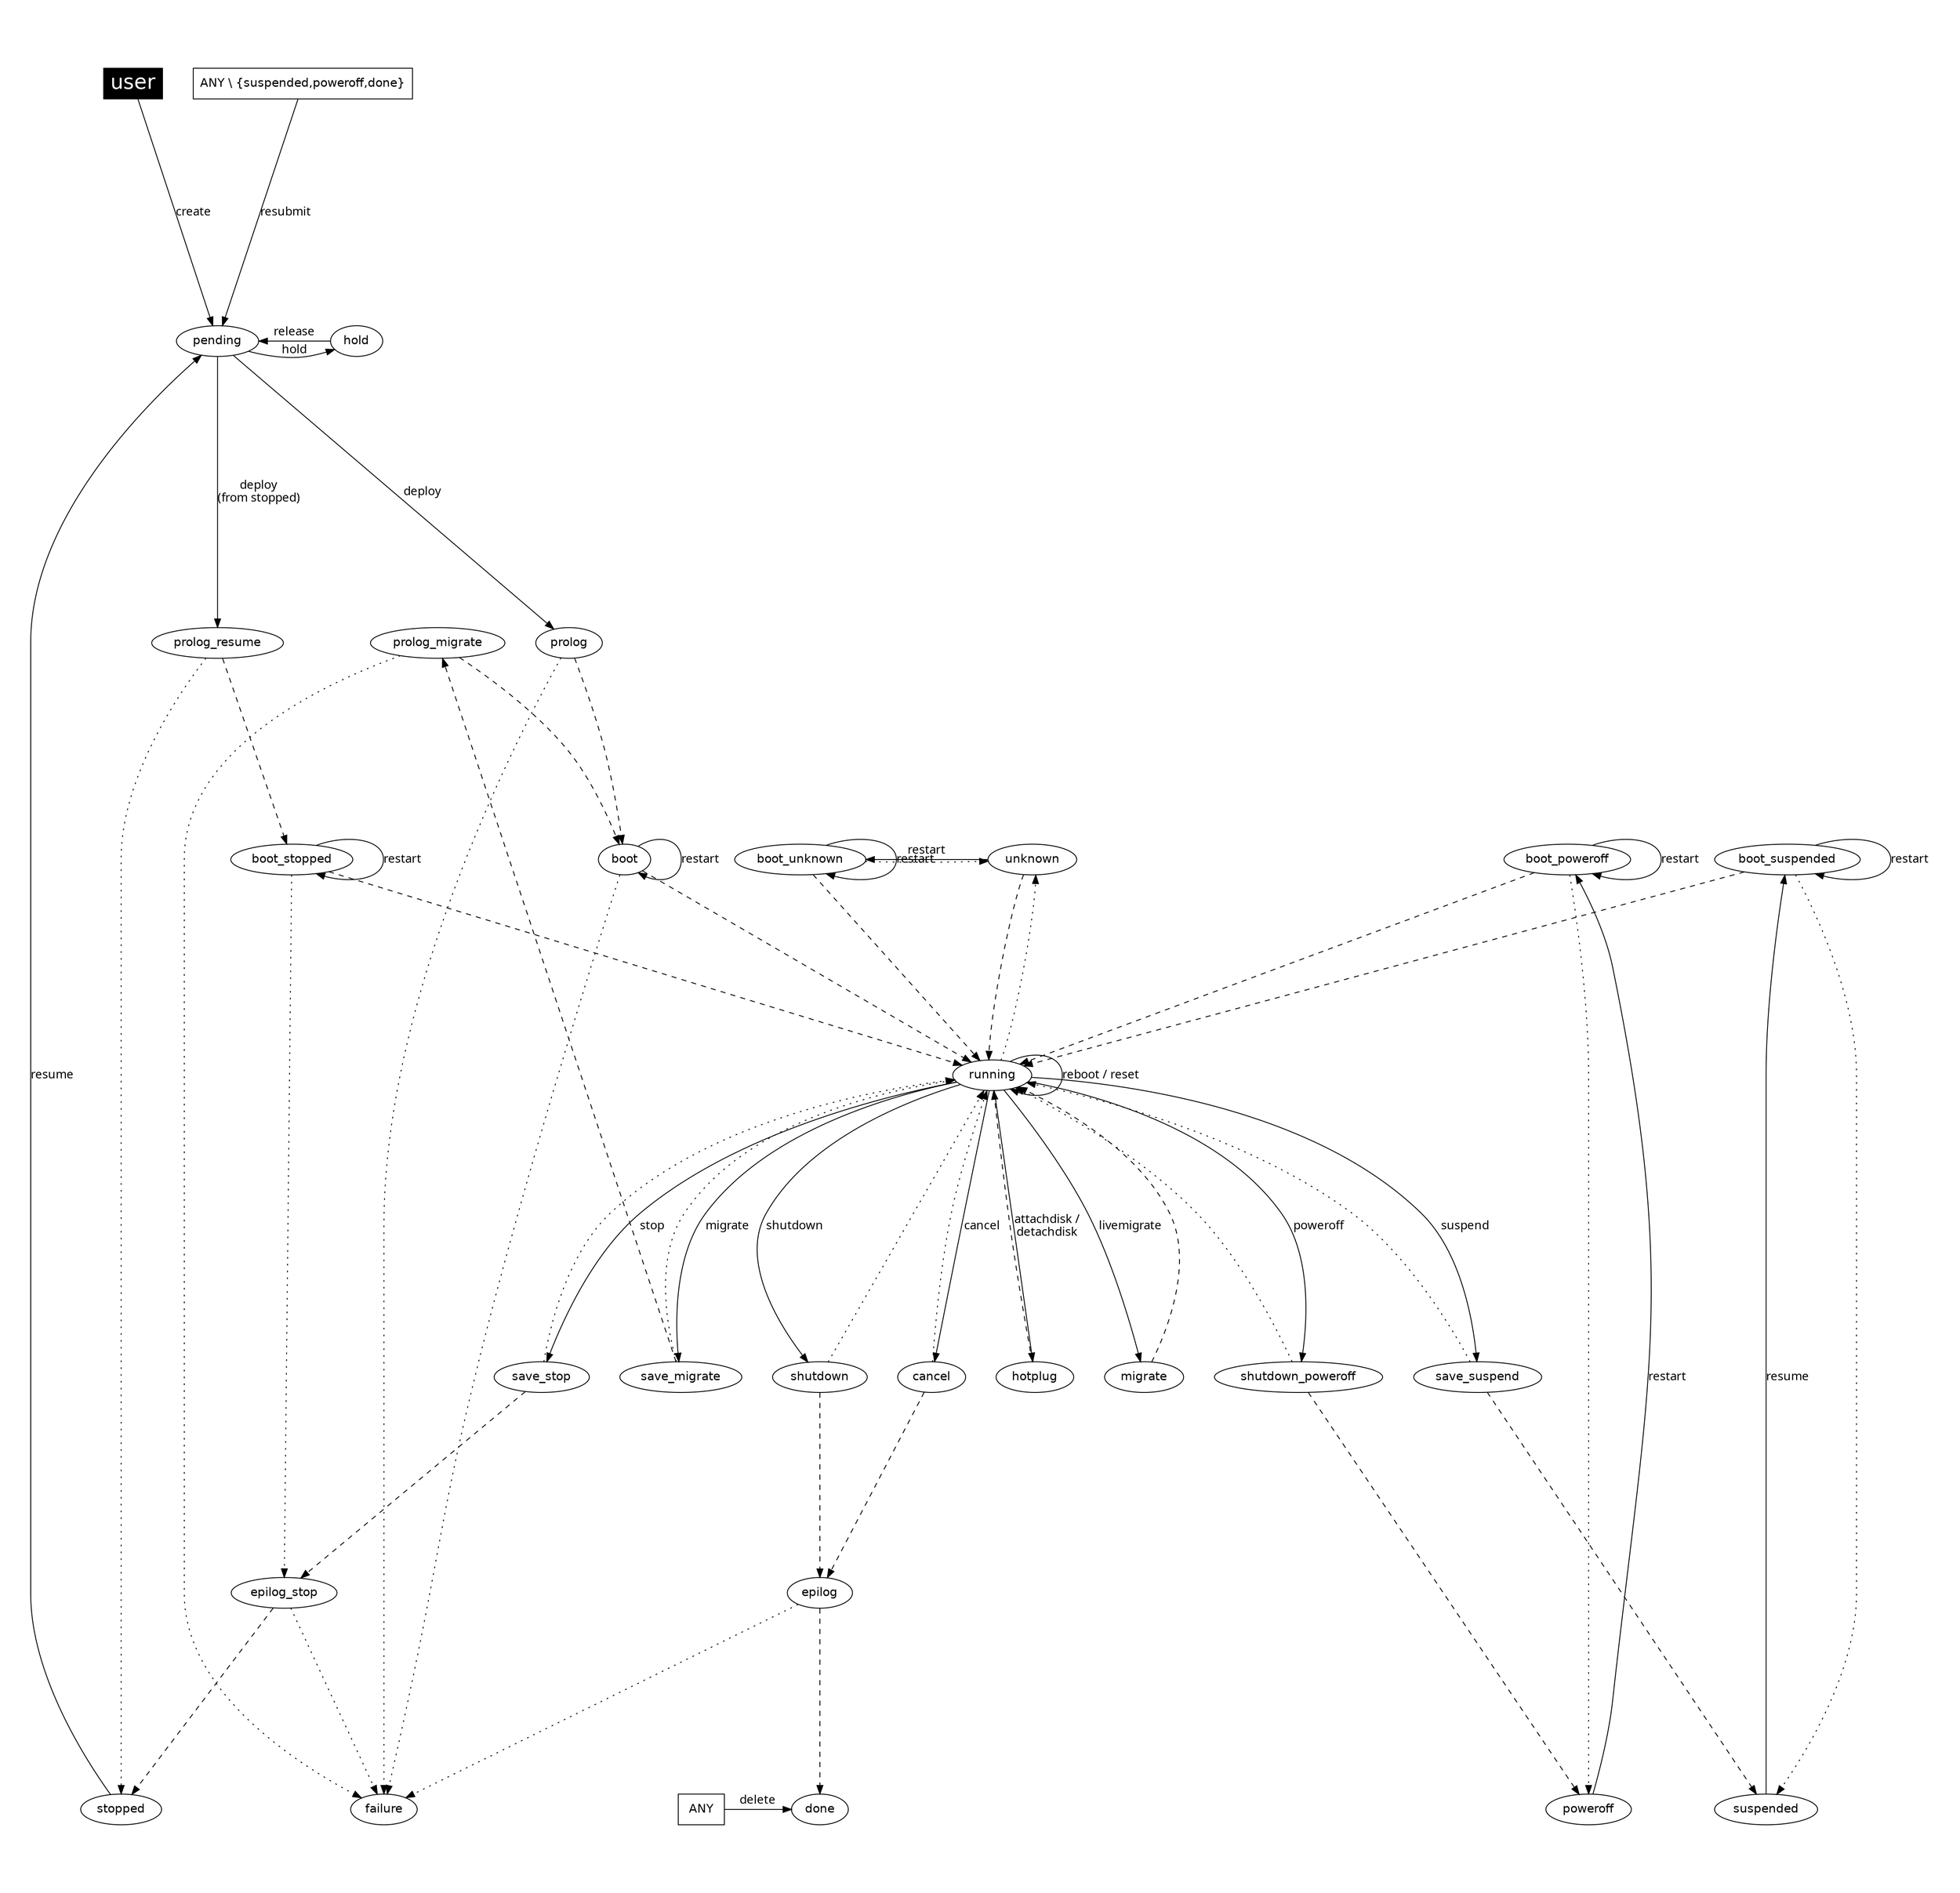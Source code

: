 

digraph OpenNebula {
    graph [
        nodesep=0.5,
        ratio=1,
        pad=0.5,
    ];

    node [fontname="Helvetica"];
    edge [fontname="Menlo"];

    user [
        fillcolor="black",
        style="filled", shape="box",
        fontcolor="white", fontsize= "24.0"];

    ANY [ shape="box" ];
    "ANY \\ {suspended,poweroff,done}" [ shape="box" ];

    subgraph { rank = min; user}
    subgraph { rank = same; boot; boot_stopped boot_suspended; boot_unknown; boot_poweroff; unknown; color="white"}
    subgraph { rank = same; pending; hold; color="white"}
    subgraph { rank = same; prolog; prolog_resume; prolog_migrate; color="white" }
//    subgraph { rank = same; prolog; prolog_resume; prolog_migrate; save_migrate; color="white" }

    subgraph { rank = max; suspended; done; failure;
    stopped; poweroff; ANY; color="white" }
//    stopped; poweroff; color="white" }

#   create
    user -> pending [label="create"];

#   deploy
    pending     -> prolog_resume [label="deploy\n(from stopped)"];
    prolog_resume -> boot_stopped [style="dashed"];

    pending     -> prolog [label="deploy"];
    prolog      -> boot [style="dashed"];
    boot        -> running [style="dashed"];

#   shutdown
    running     -> shutdown [label="shutdown"];
    shutdown    -> epilog [style="dashed"];
    epilog      -> done [style="dashed"];

    shutdown    -> running [style="dotted"];

#   poweroff
    running             -> shutdown_poweroff [label="poweroff"];
    shutdown_poweroff   -> poweroff [style="dashed"];

    shutdown_poweroff   -> running [style="dotted"];

#   livemigrate
    running     -> migrate [label="livemigrate"];
    migrate     -> running [style="dashed"];

#   migrate
    running         -> save_migrate [label="migrate"];
    save_migrate    -> prolog_migrate [style="dashed"];
    save_migrate    -> running [style="dotted"];
    prolog_migrate  -> boot [style="dashed"];

#   hold
    pending     -> hold [label="hold"];

#   release
    hold        -> pending [label="release"];

#   stop
    running     -> save_stop [label="stop"];
    save_stop   -> epilog_stop [style="dashed"];
    save_stop   -> running [style="dotted"];
    epilog_stop -> stopped [style="dashed"];

#   cancel
    running     -> cancel [label="cancel"];
    cancel      -> epilog [style="dashed"];
    cancel      -> running [style="dotted"];

#   suspend
    running         -> save_suspend [label="suspend"];
    save_suspend    -> suspended [style="dashed"];
    save_suspend    -> running [style="dotted"];

#   resume
    stopped         -> pending [label="resume"];
    boot_stopped    -> running [style="dashed"];

    suspended       -> boot_suspended [label="resume"];
    boot_suspended  -> running [style="dashed"];

#   delete
    ANY         -> done [label="delete"];

#   restart
    boot            -> boot [label="restart"];
    boot_suspended  -> boot_suspended [label="restart"];
    boot_stopped    -> boot_stopped [label="restart"];

    poweroff        -> boot_poweroff [label="restart"];
    boot_poweroff   -> boot_poweroff [label="restart"];
    boot_poweroff   -> running [style="dashed"];

    unknown         -> boot_unknown [label="restart"];
    boot_unknown    -> boot_unknown [label="restart"];
    boot_unknown    -> running [style="dashed"];

#   reboot, reset
    running     -> running [label="reboot / reset"];

#   attachdisk
    running     -> hotplug [label="attachdisk /\ndetachdisk"]
    hotplug     -> running [style="dashed"];

#   resubmit
    "ANY \\ {suspended,poweroff,done}" -> pending [label="resubmit"];

#   failures and misc.
    epilog_stop     -> failure [style="dotted"];
    epilog          -> failure [style="dotted"];

    prolog          -> failure [style="dotted"];
    prolog_migrate  -> failure [style="dotted"];
    prolog_resume   -> stopped [style="dotted"];

    boot            -> failure [style="dotted"];
    boot_poweroff   -> poweroff [style="dotted"];
    boot_unknown    -> unknown [style="dotted"];
    boot_suspended  -> suspended [style="dotted"];
    boot_stopped    -> epilog_stop [style="dotted"];

    running -> unknown [style="dotted"];
    unknown -> running [style="dashed"];
}
